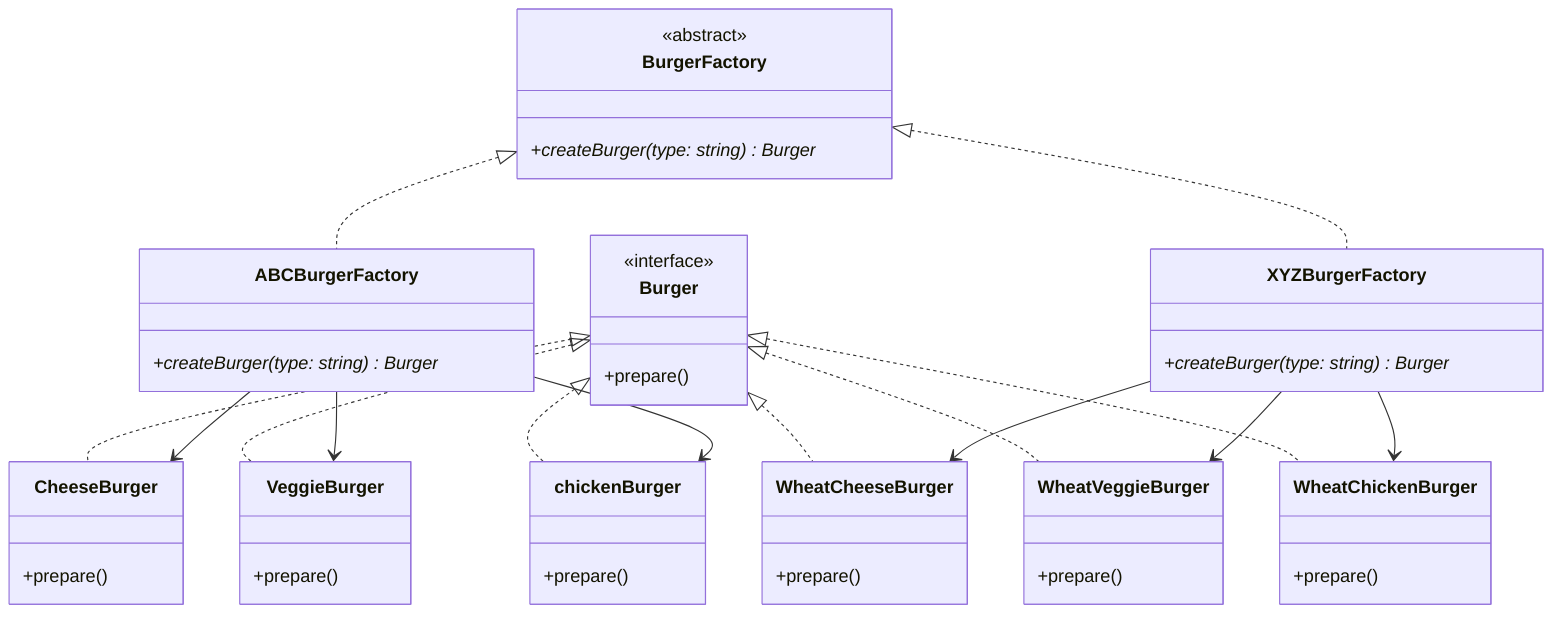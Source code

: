 classDiagram
    class Burger {
        <<interface>>
        +prepare()
    }

    class CheeseBurger {
        +prepare()
    }

    class VeggieBurger {
        +prepare()
    }

    class chickenBurger {
        +prepare()
    }

    class WheatCheeseBurger {
        +prepare()
    }

    class WheatVeggieBurger {
        +prepare()
    }

    class WheatChickenBurger {
        +prepare()
    }

    class BurgerFactory {
        <<abstract>>
        +createBurger(type: string) Burger*
    }

    class ABCBurgerFactory {
        +createBurger(type: string) Burger*
    }

    class XYZBurgerFactory {
        +createBurger(type: string) Burger*
    }

    Burger <|.. CheeseBurger
    Burger <|.. VeggieBurger
    Burger <|.. chickenBurger
    Burger <|.. WheatCheeseBurger
    Burger <|.. WheatVeggieBurger
    Burger <|.. WheatChickenBurger

    BurgerFactory <|.. ABCBurgerFactory
    BurgerFactory <|.. XYZBurgerFactory

    ABCBurgerFactory --> CheeseBurger
    ABCBurgerFactory --> VeggieBurger
    ABCBurgerFactory --> chickenBurger

    XYZBurgerFactory --> WheatCheeseBurger
    XYZBurgerFactory --> WheatVeggieBurger
    XYZBurgerFactory --> WheatChickenBurger